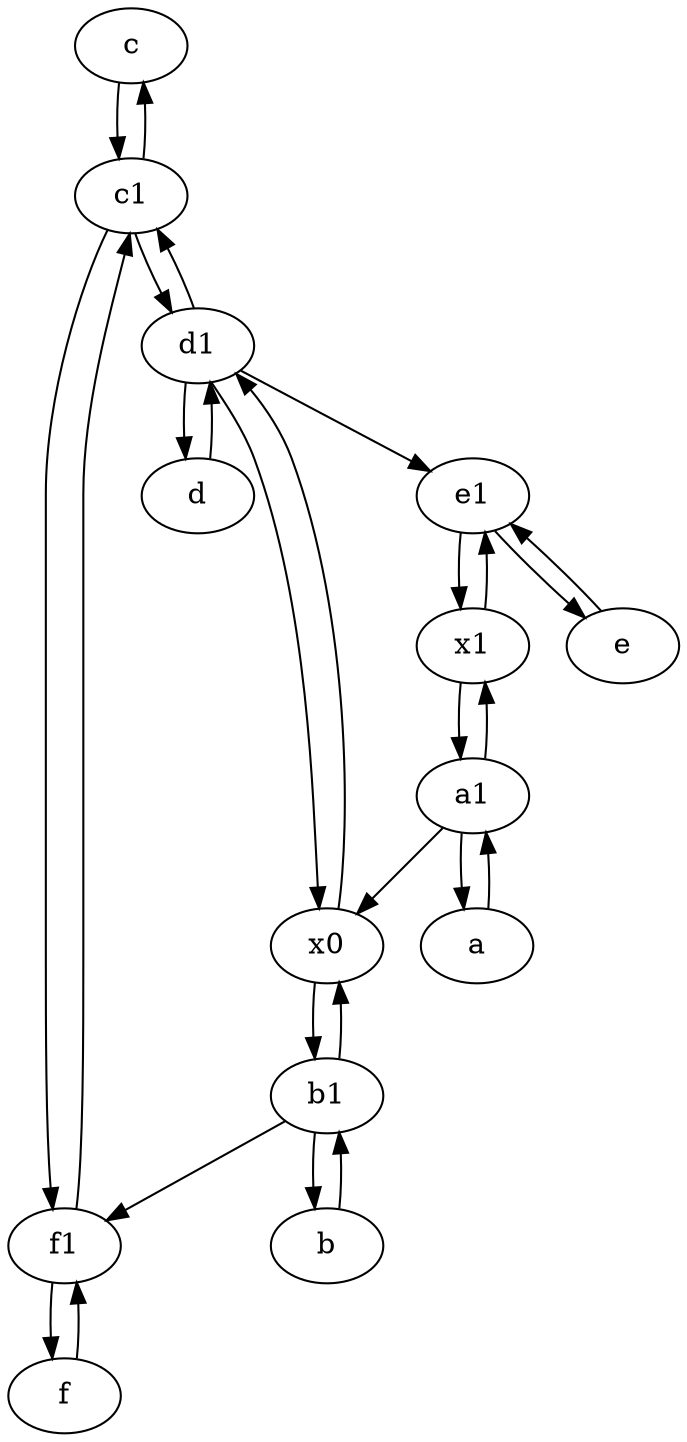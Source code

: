 digraph  {
	c [pos="20,10!"];
	c1 [pos="30,15!"];
	b1 [pos="45,20!"];
	f1;
	d [pos="20,30!"];
	x0;
	a1 [pos="40,15!"];
	a [pos="40,10!"];
	x1;
	e1 [pos="25,45!"];
	e [pos="30,50!"];
	b [pos="50,20!"];
	d1 [pos="25,30!"];
	f [pos="15,45!"];
	c1 -> f1;
	x0 -> b1;
	d1 -> d;
	d1 -> x0;
	x1 -> a1;
	c1 -> d1;
	a1 -> x1;
	e1 -> e;
	e -> e1;
	d1 -> e1;
	b1 -> f1;
	a1 -> x0;
	f1 -> f;
	f -> f1;
	d -> d1;
	b1 -> b;
	c1 -> c;
	d1 -> c1;
	b1 -> x0;
	x1 -> e1;
	e1 -> x1;
	a -> a1;
	x0 -> d1;
	b -> b1;
	f1 -> c1;
	c -> c1;
	a1 -> a;

	}